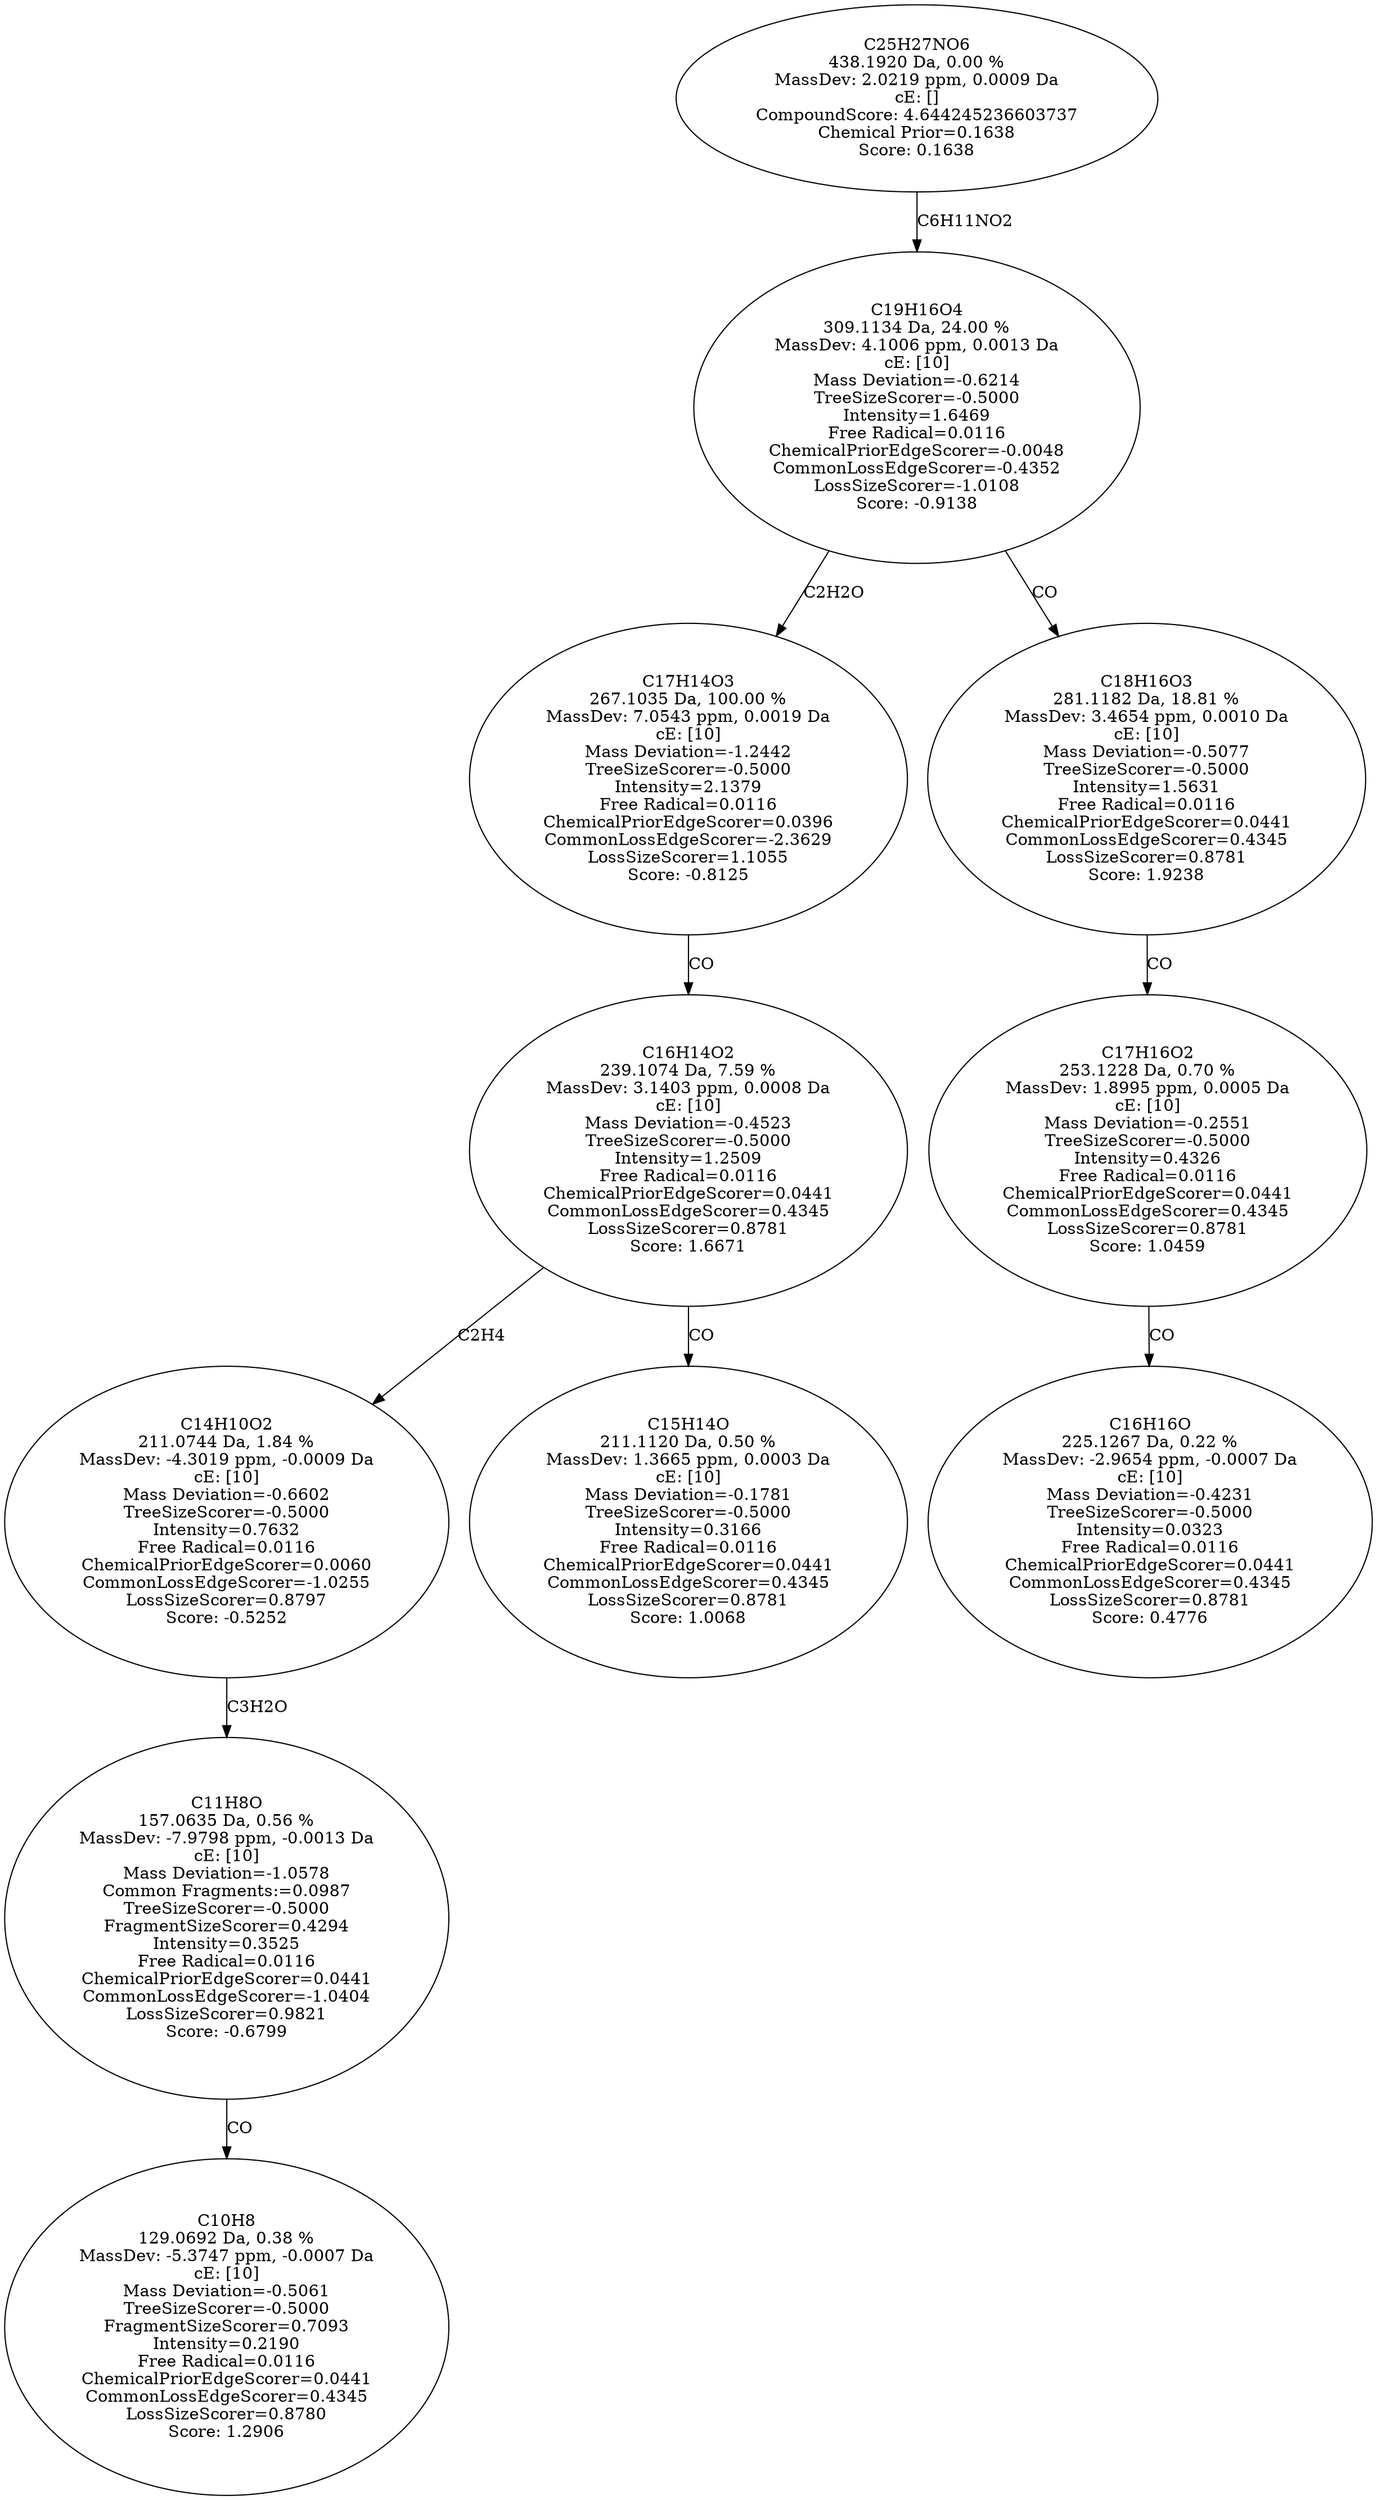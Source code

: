 strict digraph {
v1 [label="C10H8\n129.0692 Da, 0.38 %\nMassDev: -5.3747 ppm, -0.0007 Da\ncE: [10]\nMass Deviation=-0.5061\nTreeSizeScorer=-0.5000\nFragmentSizeScorer=0.7093\nIntensity=0.2190\nFree Radical=0.0116\nChemicalPriorEdgeScorer=0.0441\nCommonLossEdgeScorer=0.4345\nLossSizeScorer=0.8780\nScore: 1.2906"];
v2 [label="C11H8O\n157.0635 Da, 0.56 %\nMassDev: -7.9798 ppm, -0.0013 Da\ncE: [10]\nMass Deviation=-1.0578\nCommon Fragments:=0.0987\nTreeSizeScorer=-0.5000\nFragmentSizeScorer=0.4294\nIntensity=0.3525\nFree Radical=0.0116\nChemicalPriorEdgeScorer=0.0441\nCommonLossEdgeScorer=-1.0404\nLossSizeScorer=0.9821\nScore: -0.6799"];
v3 [label="C14H10O2\n211.0744 Da, 1.84 %\nMassDev: -4.3019 ppm, -0.0009 Da\ncE: [10]\nMass Deviation=-0.6602\nTreeSizeScorer=-0.5000\nIntensity=0.7632\nFree Radical=0.0116\nChemicalPriorEdgeScorer=0.0060\nCommonLossEdgeScorer=-1.0255\nLossSizeScorer=0.8797\nScore: -0.5252"];
v4 [label="C15H14O\n211.1120 Da, 0.50 %\nMassDev: 1.3665 ppm, 0.0003 Da\ncE: [10]\nMass Deviation=-0.1781\nTreeSizeScorer=-0.5000\nIntensity=0.3166\nFree Radical=0.0116\nChemicalPriorEdgeScorer=0.0441\nCommonLossEdgeScorer=0.4345\nLossSizeScorer=0.8781\nScore: 1.0068"];
v5 [label="C16H14O2\n239.1074 Da, 7.59 %\nMassDev: 3.1403 ppm, 0.0008 Da\ncE: [10]\nMass Deviation=-0.4523\nTreeSizeScorer=-0.5000\nIntensity=1.2509\nFree Radical=0.0116\nChemicalPriorEdgeScorer=0.0441\nCommonLossEdgeScorer=0.4345\nLossSizeScorer=0.8781\nScore: 1.6671"];
v6 [label="C17H14O3\n267.1035 Da, 100.00 %\nMassDev: 7.0543 ppm, 0.0019 Da\ncE: [10]\nMass Deviation=-1.2442\nTreeSizeScorer=-0.5000\nIntensity=2.1379\nFree Radical=0.0116\nChemicalPriorEdgeScorer=0.0396\nCommonLossEdgeScorer=-2.3629\nLossSizeScorer=1.1055\nScore: -0.8125"];
v7 [label="C16H16O\n225.1267 Da, 0.22 %\nMassDev: -2.9654 ppm, -0.0007 Da\ncE: [10]\nMass Deviation=-0.4231\nTreeSizeScorer=-0.5000\nIntensity=0.0323\nFree Radical=0.0116\nChemicalPriorEdgeScorer=0.0441\nCommonLossEdgeScorer=0.4345\nLossSizeScorer=0.8781\nScore: 0.4776"];
v8 [label="C17H16O2\n253.1228 Da, 0.70 %\nMassDev: 1.8995 ppm, 0.0005 Da\ncE: [10]\nMass Deviation=-0.2551\nTreeSizeScorer=-0.5000\nIntensity=0.4326\nFree Radical=0.0116\nChemicalPriorEdgeScorer=0.0441\nCommonLossEdgeScorer=0.4345\nLossSizeScorer=0.8781\nScore: 1.0459"];
v9 [label="C18H16O3\n281.1182 Da, 18.81 %\nMassDev: 3.4654 ppm, 0.0010 Da\ncE: [10]\nMass Deviation=-0.5077\nTreeSizeScorer=-0.5000\nIntensity=1.5631\nFree Radical=0.0116\nChemicalPriorEdgeScorer=0.0441\nCommonLossEdgeScorer=0.4345\nLossSizeScorer=0.8781\nScore: 1.9238"];
v10 [label="C19H16O4\n309.1134 Da, 24.00 %\nMassDev: 4.1006 ppm, 0.0013 Da\ncE: [10]\nMass Deviation=-0.6214\nTreeSizeScorer=-0.5000\nIntensity=1.6469\nFree Radical=0.0116\nChemicalPriorEdgeScorer=-0.0048\nCommonLossEdgeScorer=-0.4352\nLossSizeScorer=-1.0108\nScore: -0.9138"];
v11 [label="C25H27NO6\n438.1920 Da, 0.00 %\nMassDev: 2.0219 ppm, 0.0009 Da\ncE: []\nCompoundScore: 4.644245236603737\nChemical Prior=0.1638\nScore: 0.1638"];
v2 -> v1 [label="CO"];
v3 -> v2 [label="C3H2O"];
v5 -> v3 [label="C2H4"];
v5 -> v4 [label="CO"];
v6 -> v5 [label="CO"];
v10 -> v6 [label="C2H2O"];
v8 -> v7 [label="CO"];
v9 -> v8 [label="CO"];
v10 -> v9 [label="CO"];
v11 -> v10 [label="C6H11NO2"];
}